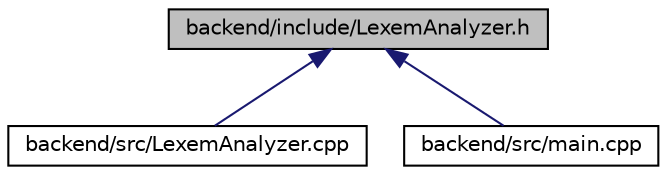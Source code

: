 digraph "backend/include/LexemAnalyzer.h"
{
 // LATEX_PDF_SIZE
  edge [fontname="Helvetica",fontsize="10",labelfontname="Helvetica",labelfontsize="10"];
  node [fontname="Helvetica",fontsize="10",shape=record];
  Node1 [label="backend/include/LexemAnalyzer.h",height=0.2,width=0.4,color="black", fillcolor="grey75", style="filled", fontcolor="black",tooltip=" "];
  Node1 -> Node2 [dir="back",color="midnightblue",fontsize="10",style="solid",fontname="Helvetica"];
  Node2 [label="backend/src/LexemAnalyzer.cpp",height=0.2,width=0.4,color="black", fillcolor="white", style="filled",URL="$LexemAnalyzer_8cpp.html",tooltip=" "];
  Node1 -> Node3 [dir="back",color="midnightblue",fontsize="10",style="solid",fontname="Helvetica"];
  Node3 [label="backend/src/main.cpp",height=0.2,width=0.4,color="black", fillcolor="white", style="filled",URL="$main_8cpp.html",tooltip=" "];
}
